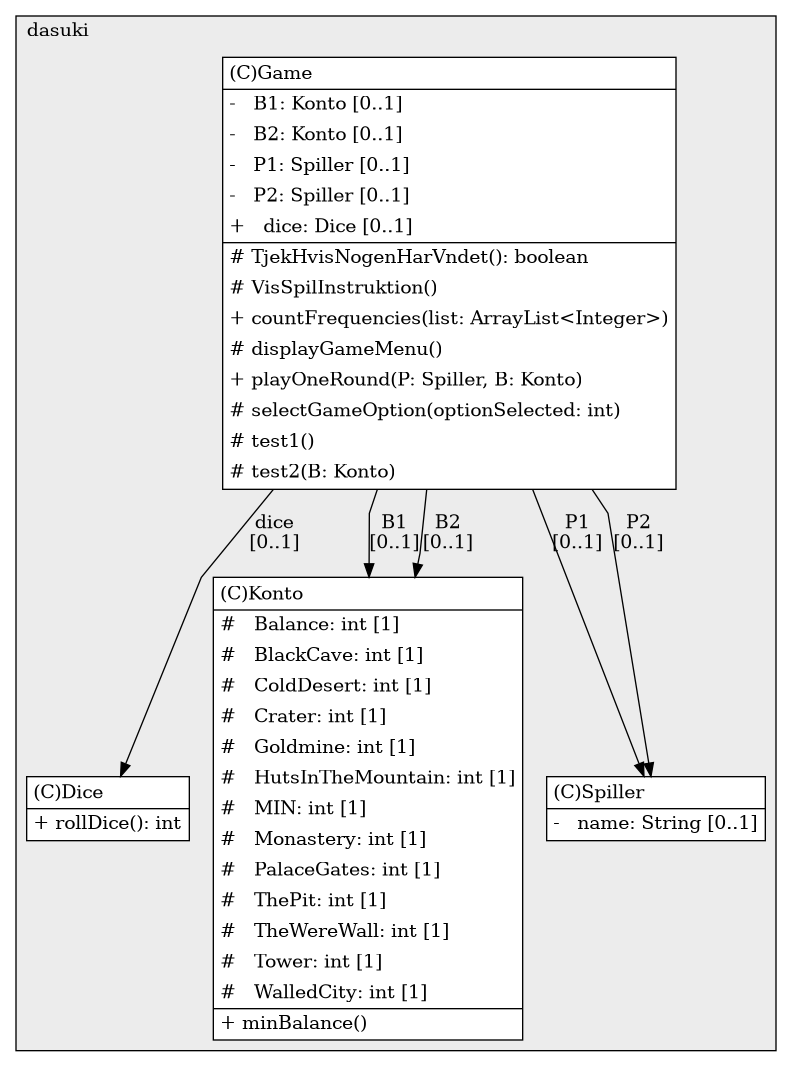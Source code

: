 @startuml

/' diagram meta data start
config=StructureConfiguration;
{
  "projectClassification": {
    "searchMode": "OpenProject", // OpenProject, AllProjects
    "includedProjects": "",
    "pathEndKeywords": "*.impl",
    "isClientPath": "",
    "isClientName": "",
    "isTestPath": "",
    "isTestName": "",
    "isMappingPath": "",
    "isMappingName": "",
    "isDataAccessPath": "",
    "isDataAccessName": "",
    "isDataStructurePath": "",
    "isDataStructureName": "",
    "isInterfaceStructuresPath": "",
    "isInterfaceStructuresName": "",
    "isEntryPointPath": "",
    "isEntryPointName": ""
  },
  "graphRestriction": {
    "classPackageExcludeFilter": "",
    "classPackageIncludeFilter": "",
    "classNameExcludeFilter": "",
    "classNameIncludeFilter": "",
    "methodNameExcludeFilter": "",
    "methodNameIncludeFilter": "",
    "removeByInheritance": "", // inheritance/annotation based filtering is done in a second step
    "removeByAnnotation": "",
    "removeByClassPackage": "", // cleanup the graph after inheritance/annotation based filtering is done
    "removeByClassName": "",
    "cutMappings": false,
    "cutEnum": true,
    "cutTests": true,
    "cutClient": true,
    "cutDataAccess": true,
    "cutInterfaceStructures": true,
    "cutDataStructures": true,
    "cutGetterAndSetter": true,
    "cutConstructors": true
  },
  "graphTraversal": {
    "forwardDepth": 3,
    "backwardDepth": 3,
    "classPackageExcludeFilter": "",
    "classPackageIncludeFilter": "",
    "classNameExcludeFilter": "",
    "classNameIncludeFilter": "",
    "methodNameExcludeFilter": "",
    "methodNameIncludeFilter": "",
    "hideMappings": false,
    "hideDataStructures": false,
    "hidePrivateMethods": true,
    "hideInterfaceCalls": true, // indirection: implementation -> interface (is hidden) -> implementation
    "onlyShowApplicationEntryPoints": false // root node is included
  },
  "details": {
    "aggregation": "GroupByClass", // ByClass, GroupByClass, None
    "showClassGenericTypes": true,
    "showMethods": true,
    "showMethodParameterNames": true,
    "showMethodParameterTypes": true,
    "showMethodReturnType": true,
    "showPackageLevels": 2,
    "showDetailedClassStructure": true
  },
  "rootClass": "dasuki.Game"
}
diagram meta data end '/



digraph g {
    rankdir="TB"
    splines=polyline
    

'nodes 
subgraph cluster_1338928835 { 
   	label=dasuki
	labeljust=l
	fillcolor="#ececec"
	style=filled
   
   Dice1338928835[
	label=<<TABLE BORDER="1" CELLBORDER="0" CELLPADDING="4" CELLSPACING="0">
<TR><TD ALIGN="LEFT" >(C)Dice</TD></TR>
<HR/>
<TR><TD ALIGN="LEFT" >+ rollDice(): int</TD></TR>
</TABLE>>
	style=filled
	margin=0
	shape=plaintext
	fillcolor="#FFFFFF"
];

Game1338928835[
	label=<<TABLE BORDER="1" CELLBORDER="0" CELLPADDING="4" CELLSPACING="0">
<TR><TD ALIGN="LEFT" >(C)Game</TD></TR>
<HR/>
<TR><TD ALIGN="LEFT" >-   B1: Konto [0..1]</TD></TR>
<TR><TD ALIGN="LEFT" >-   B2: Konto [0..1]</TD></TR>
<TR><TD ALIGN="LEFT" >-   P1: Spiller [0..1]</TD></TR>
<TR><TD ALIGN="LEFT" >-   P2: Spiller [0..1]</TD></TR>
<TR><TD ALIGN="LEFT" >+   dice: Dice [0..1]</TD></TR>
<HR/>
<TR><TD ALIGN="LEFT" ># TjekHvisNogenHarVndet(): boolean</TD></TR>
<TR><TD ALIGN="LEFT" ># VisSpilInstruktion()</TD></TR>
<TR><TD ALIGN="LEFT" >+ countFrequencies(list: ArrayList&lt;Integer&gt;)</TD></TR>
<TR><TD ALIGN="LEFT" ># displayGameMenu()</TD></TR>
<TR><TD ALIGN="LEFT" >+ playOneRound(P: Spiller, B: Konto)</TD></TR>
<TR><TD ALIGN="LEFT" ># selectGameOption(optionSelected: int)</TD></TR>
<TR><TD ALIGN="LEFT" ># test1()</TD></TR>
<TR><TD ALIGN="LEFT" ># test2(B: Konto)</TD></TR>
</TABLE>>
	style=filled
	margin=0
	shape=plaintext
	fillcolor="#FFFFFF"
];

Konto1338928835[
	label=<<TABLE BORDER="1" CELLBORDER="0" CELLPADDING="4" CELLSPACING="0">
<TR><TD ALIGN="LEFT" >(C)Konto</TD></TR>
<HR/>
<TR><TD ALIGN="LEFT" >#   Balance: int [1]</TD></TR>
<TR><TD ALIGN="LEFT" >#   BlackCave: int [1]</TD></TR>
<TR><TD ALIGN="LEFT" >#   ColdDesert: int [1]</TD></TR>
<TR><TD ALIGN="LEFT" >#   Crater: int [1]</TD></TR>
<TR><TD ALIGN="LEFT" >#   Goldmine: int [1]</TD></TR>
<TR><TD ALIGN="LEFT" >#   HutsInTheMountain: int [1]</TD></TR>
<TR><TD ALIGN="LEFT" >#   MIN: int [1]</TD></TR>
<TR><TD ALIGN="LEFT" >#   Monastery: int [1]</TD></TR>
<TR><TD ALIGN="LEFT" >#   PalaceGates: int [1]</TD></TR>
<TR><TD ALIGN="LEFT" >#   ThePit: int [1]</TD></TR>
<TR><TD ALIGN="LEFT" >#   TheWereWall: int [1]</TD></TR>
<TR><TD ALIGN="LEFT" >#   Tower: int [1]</TD></TR>
<TR><TD ALIGN="LEFT" >#   WalledCity: int [1]</TD></TR>
<HR/>
<TR><TD ALIGN="LEFT" >+ minBalance()</TD></TR>
</TABLE>>
	style=filled
	margin=0
	shape=plaintext
	fillcolor="#FFFFFF"
];

Spiller1338928835[
	label=<<TABLE BORDER="1" CELLBORDER="0" CELLPADDING="4" CELLSPACING="0">
<TR><TD ALIGN="LEFT" >(C)Spiller</TD></TR>
<HR/>
<TR><TD ALIGN="LEFT" >-   name: String [0..1]</TD></TR>
</TABLE>>
	style=filled
	margin=0
	shape=plaintext
	fillcolor="#FFFFFF"
];
} 

'edges    
Game1338928835 -> Dice1338928835[label="dice
[0..1]"];
Game1338928835 -> Konto1338928835[label="B1
[0..1]"];
Game1338928835 -> Konto1338928835[label="B2
[0..1]"];
Game1338928835 -> Spiller1338928835[label="P1
[0..1]"];
Game1338928835 -> Spiller1338928835[label="P2
[0..1]"];
    
}
@enduml